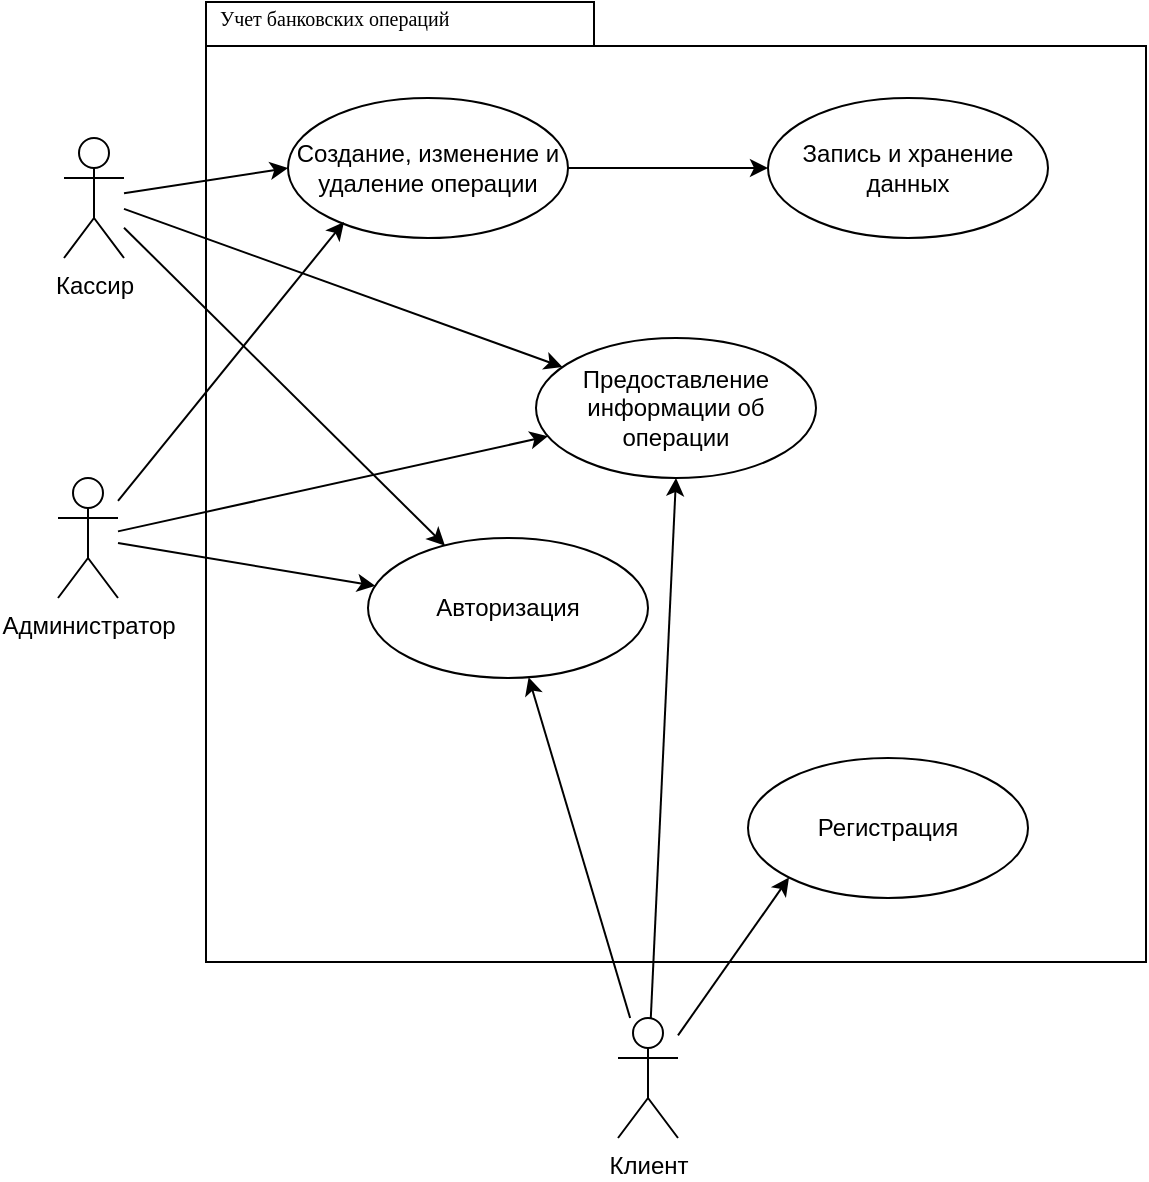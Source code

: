 <mxfile version="14.6.12" type="device"><diagram name="Page-1" id="b5b7bab2-c9e2-2cf4-8b2a-24fd1a2a6d21"><mxGraphModel dx="1422" dy="737" grid="1" gridSize="10" guides="1" tooltips="1" connect="1" arrows="1" fold="1" page="1" pageScale="1" pageWidth="827" pageHeight="1169" background="#ffffff" math="0" shadow="0"><root><mxCell id="0"/><mxCell id="1" parent="0"/><mxCell id="6e0c8c40b5770093-72" value="" style="shape=folder;fontStyle=1;spacingTop=10;tabWidth=194;tabHeight=22;tabPosition=left;html=1;rounded=0;shadow=0;comic=0;labelBackgroundColor=none;strokeWidth=1;fillColor=none;fontFamily=Verdana;fontSize=10;align=center;" parent="1" vertex="1"><mxGeometry x="179" y="92" width="470" height="480" as="geometry"/></mxCell><mxCell id="6e0c8c40b5770093-73" value="Учет банковских операций" style="text;html=1;align=left;verticalAlign=top;spacingTop=-4;fontSize=10;fontFamily=Verdana" parent="1" vertex="1"><mxGeometry x="184" y="92" width="193.5" height="20" as="geometry"/></mxCell><mxCell id="DJqyLp5pH-SsUj5LSQSq-1" style="rounded=0;orthogonalLoop=1;jettySize=auto;html=1;entryX=0;entryY=1;entryDx=0;entryDy=0;" edge="1" parent="1" source="3yyjEtrxMSuwUaOKECiy-6" target="3yyjEtrxMSuwUaOKECiy-13"><mxGeometry relative="1" as="geometry"/></mxCell><mxCell id="DJqyLp5pH-SsUj5LSQSq-6" style="edgeStyle=none;rounded=0;orthogonalLoop=1;jettySize=auto;html=1;" edge="1" parent="1" source="3yyjEtrxMSuwUaOKECiy-6" target="3yyjEtrxMSuwUaOKECiy-12"><mxGeometry relative="1" as="geometry"/></mxCell><mxCell id="DJqyLp5pH-SsUj5LSQSq-7" style="edgeStyle=none;rounded=0;orthogonalLoop=1;jettySize=auto;html=1;entryX=0.5;entryY=1;entryDx=0;entryDy=0;" edge="1" parent="1" source="3yyjEtrxMSuwUaOKECiy-6" target="3yyjEtrxMSuwUaOKECiy-15"><mxGeometry relative="1" as="geometry"/></mxCell><mxCell id="3yyjEtrxMSuwUaOKECiy-6" value="Клиент" style="shape=umlActor;verticalLabelPosition=bottom;verticalAlign=top;html=1;" parent="1" vertex="1"><mxGeometry x="385" y="600" width="30" height="60" as="geometry"/></mxCell><mxCell id="DJqyLp5pH-SsUj5LSQSq-3" style="edgeStyle=none;rounded=0;orthogonalLoop=1;jettySize=auto;html=1;entryX=0;entryY=0.5;entryDx=0;entryDy=0;" edge="1" parent="1" source="3yyjEtrxMSuwUaOKECiy-7" target="3yyjEtrxMSuwUaOKECiy-9"><mxGeometry relative="1" as="geometry"/></mxCell><mxCell id="DJqyLp5pH-SsUj5LSQSq-4" style="edgeStyle=none;rounded=0;orthogonalLoop=1;jettySize=auto;html=1;" edge="1" parent="1" source="3yyjEtrxMSuwUaOKECiy-7" target="3yyjEtrxMSuwUaOKECiy-12"><mxGeometry relative="1" as="geometry"/></mxCell><mxCell id="DJqyLp5pH-SsUj5LSQSq-9" style="edgeStyle=none;rounded=0;orthogonalLoop=1;jettySize=auto;html=1;" edge="1" parent="1" source="3yyjEtrxMSuwUaOKECiy-7" target="3yyjEtrxMSuwUaOKECiy-15"><mxGeometry relative="1" as="geometry"/></mxCell><mxCell id="3yyjEtrxMSuwUaOKECiy-7" value="Кассир" style="shape=umlActor;verticalLabelPosition=bottom;verticalAlign=top;html=1;" parent="1" vertex="1"><mxGeometry x="108" y="160" width="30" height="60" as="geometry"/></mxCell><mxCell id="DJqyLp5pH-SsUj5LSQSq-12" style="edgeStyle=none;rounded=0;orthogonalLoop=1;jettySize=auto;html=1;entryX=0;entryY=0.5;entryDx=0;entryDy=0;" edge="1" parent="1" source="3yyjEtrxMSuwUaOKECiy-9" target="3yyjEtrxMSuwUaOKECiy-11"><mxGeometry relative="1" as="geometry"/></mxCell><mxCell id="3yyjEtrxMSuwUaOKECiy-9" value="Создание, изменение и удаление операции" style="ellipse;whiteSpace=wrap;html=1;" parent="1" vertex="1"><mxGeometry x="220" y="140" width="140" height="70" as="geometry"/></mxCell><mxCell id="3yyjEtrxMSuwUaOKECiy-11" value="Запись и хранение данных" style="ellipse;whiteSpace=wrap;html=1;" parent="1" vertex="1"><mxGeometry x="460" y="140" width="140" height="70" as="geometry"/></mxCell><mxCell id="3yyjEtrxMSuwUaOKECiy-12" value="Авторизация" style="ellipse;whiteSpace=wrap;html=1;" parent="1" vertex="1"><mxGeometry x="260" y="360" width="140" height="70" as="geometry"/></mxCell><mxCell id="3yyjEtrxMSuwUaOKECiy-13" value="Регистрация" style="ellipse;whiteSpace=wrap;html=1;" parent="1" vertex="1"><mxGeometry x="450" y="470" width="140" height="70" as="geometry"/></mxCell><mxCell id="3yyjEtrxMSuwUaOKECiy-15" value="Предоставление информации об операции" style="ellipse;whiteSpace=wrap;html=1;" parent="1" vertex="1"><mxGeometry x="344" y="260" width="140" height="70" as="geometry"/></mxCell><mxCell id="DJqyLp5pH-SsUj5LSQSq-5" style="edgeStyle=none;rounded=0;orthogonalLoop=1;jettySize=auto;html=1;" edge="1" parent="1" source="3yyjEtrxMSuwUaOKECiy-17" target="3yyjEtrxMSuwUaOKECiy-12"><mxGeometry relative="1" as="geometry"/></mxCell><mxCell id="DJqyLp5pH-SsUj5LSQSq-8" style="edgeStyle=none;rounded=0;orthogonalLoop=1;jettySize=auto;html=1;" edge="1" parent="1" source="3yyjEtrxMSuwUaOKECiy-17" target="3yyjEtrxMSuwUaOKECiy-15"><mxGeometry relative="1" as="geometry"/></mxCell><mxCell id="DJqyLp5pH-SsUj5LSQSq-10" style="edgeStyle=none;rounded=0;orthogonalLoop=1;jettySize=auto;html=1;entryX=0.2;entryY=0.886;entryDx=0;entryDy=0;entryPerimeter=0;" edge="1" parent="1" source="3yyjEtrxMSuwUaOKECiy-17" target="3yyjEtrxMSuwUaOKECiy-9"><mxGeometry relative="1" as="geometry"/></mxCell><mxCell id="3yyjEtrxMSuwUaOKECiy-17" value="Администратор" style="shape=umlActor;verticalLabelPosition=bottom;verticalAlign=top;html=1;" parent="1" vertex="1"><mxGeometry x="105" y="330" width="30" height="60" as="geometry"/></mxCell></root></mxGraphModel></diagram></mxfile>